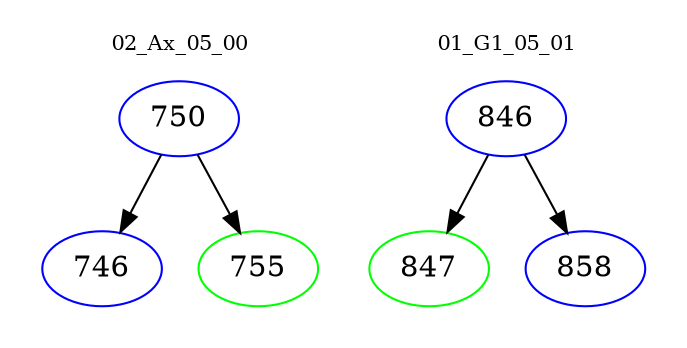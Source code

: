 digraph{
subgraph cluster_0 {
color = white
label = "02_Ax_05_00";
fontsize=10;
T0_750 [label="750", color="blue"]
T0_750 -> T0_746 [color="black"]
T0_746 [label="746", color="blue"]
T0_750 -> T0_755 [color="black"]
T0_755 [label="755", color="green"]
}
subgraph cluster_1 {
color = white
label = "01_G1_05_01";
fontsize=10;
T1_846 [label="846", color="blue"]
T1_846 -> T1_847 [color="black"]
T1_847 [label="847", color="green"]
T1_846 -> T1_858 [color="black"]
T1_858 [label="858", color="blue"]
}
}
